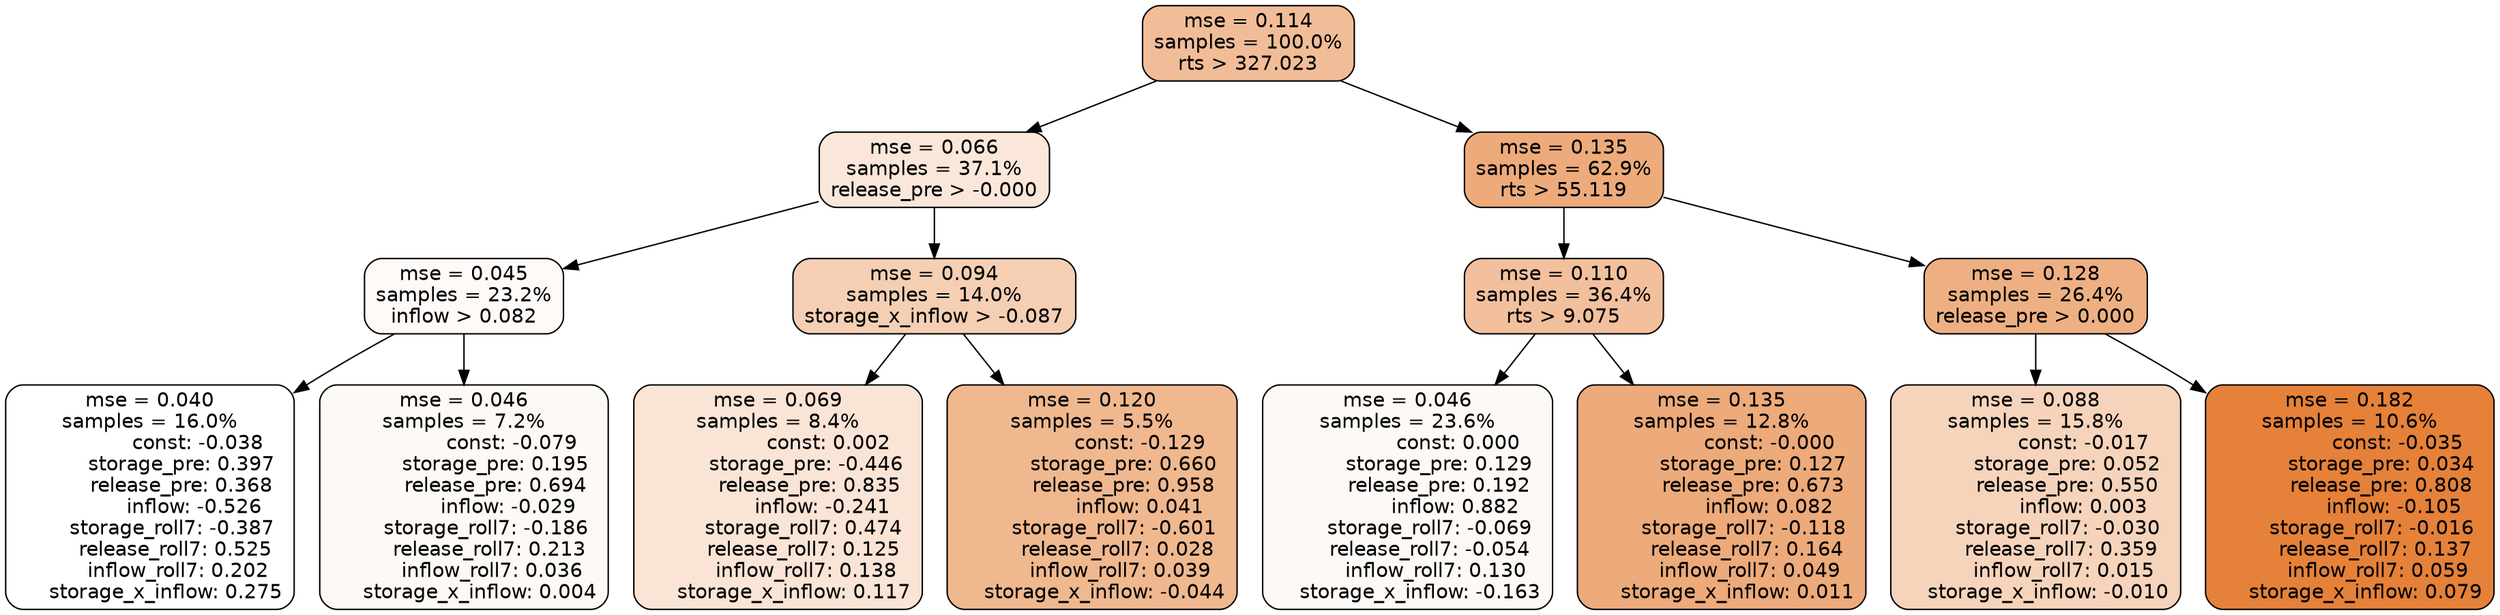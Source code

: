 digraph tree {
node [shape=rectangle, style="filled, rounded", color="black", fontname=helvetica] ;
edge [fontname=helvetica] ;
	"0" [label="mse = 0.114
samples = 100.0%
rts > 327.023", fillcolor="#f1bd98"]
	"8" [label="mse = 0.066
samples = 37.1%
release_pre > -0.000", fillcolor="#fae7d9"]
	"1" [label="mse = 0.135
samples = 62.9%
rts > 55.119", fillcolor="#edab7b"]
	"9" [label="mse = 0.045
samples = 23.2%
inflow > 0.082", fillcolor="#fefaf8"]
	"12" [label="mse = 0.094
samples = 14.0%
storage_x_inflow > -0.087", fillcolor="#f5cfb4"]
	"2" [label="mse = 0.110
samples = 36.4%
rts > 9.075", fillcolor="#f2c09d"]
	"5" [label="mse = 0.128
samples = 26.4%
release_pre > 0.000", fillcolor="#eeb083"]
	"10" [label="mse = 0.040
samples = 16.0%
               const: -0.038
          storage_pre: 0.397
          release_pre: 0.368
              inflow: -0.526
       storage_roll7: -0.387
        release_roll7: 0.525
         inflow_roll7: 0.202
     storage_x_inflow: 0.275", fillcolor="#ffffff"]
	"11" [label="mse = 0.046
samples = 7.2%
               const: -0.079
          storage_pre: 0.195
          release_pre: 0.694
              inflow: -0.029
       storage_roll7: -0.186
        release_roll7: 0.213
         inflow_roll7: 0.036
     storage_x_inflow: 0.004", fillcolor="#fdf9f5"]
	"13" [label="mse = 0.069
samples = 8.4%
                const: 0.002
         storage_pre: -0.446
          release_pre: 0.835
              inflow: -0.241
        storage_roll7: 0.474
        release_roll7: 0.125
         inflow_roll7: 0.138
     storage_x_inflow: 0.117", fillcolor="#f9e4d5"]
	"14" [label="mse = 0.120
samples = 5.5%
               const: -0.129
          storage_pre: 0.660
          release_pre: 0.958
               inflow: 0.041
       storage_roll7: -0.601
        release_roll7: 0.028
         inflow_roll7: 0.039
    storage_x_inflow: -0.044", fillcolor="#f0b88f"]
	"3" [label="mse = 0.046
samples = 23.6%
                const: 0.000
          storage_pre: 0.129
          release_pre: 0.192
               inflow: 0.882
       storage_roll7: -0.069
       release_roll7: -0.054
         inflow_roll7: 0.130
    storage_x_inflow: -0.163", fillcolor="#fdf9f6"]
	"4" [label="mse = 0.135
samples = 12.8%
               const: -0.000
          storage_pre: 0.127
          release_pre: 0.673
               inflow: 0.082
       storage_roll7: -0.118
        release_roll7: 0.164
         inflow_roll7: 0.049
     storage_x_inflow: 0.011", fillcolor="#edaa7a"]
	"6" [label="mse = 0.088
samples = 15.8%
               const: -0.017
          storage_pre: 0.052
          release_pre: 0.550
               inflow: 0.003
       storage_roll7: -0.030
        release_roll7: 0.359
         inflow_roll7: 0.015
    storage_x_inflow: -0.010", fillcolor="#f6d4bc"]
	"7" [label="mse = 0.182
samples = 10.6%
               const: -0.035
          storage_pre: 0.034
          release_pre: 0.808
              inflow: -0.105
       storage_roll7: -0.016
        release_roll7: 0.137
         inflow_roll7: 0.059
     storage_x_inflow: 0.079", fillcolor="#e58139"]

	"0" -> "1"
	"0" -> "8"
	"8" -> "9"
	"8" -> "12"
	"1" -> "2"
	"1" -> "5"
	"9" -> "10"
	"9" -> "11"
	"12" -> "13"
	"12" -> "14"
	"2" -> "3"
	"2" -> "4"
	"5" -> "6"
	"5" -> "7"
}